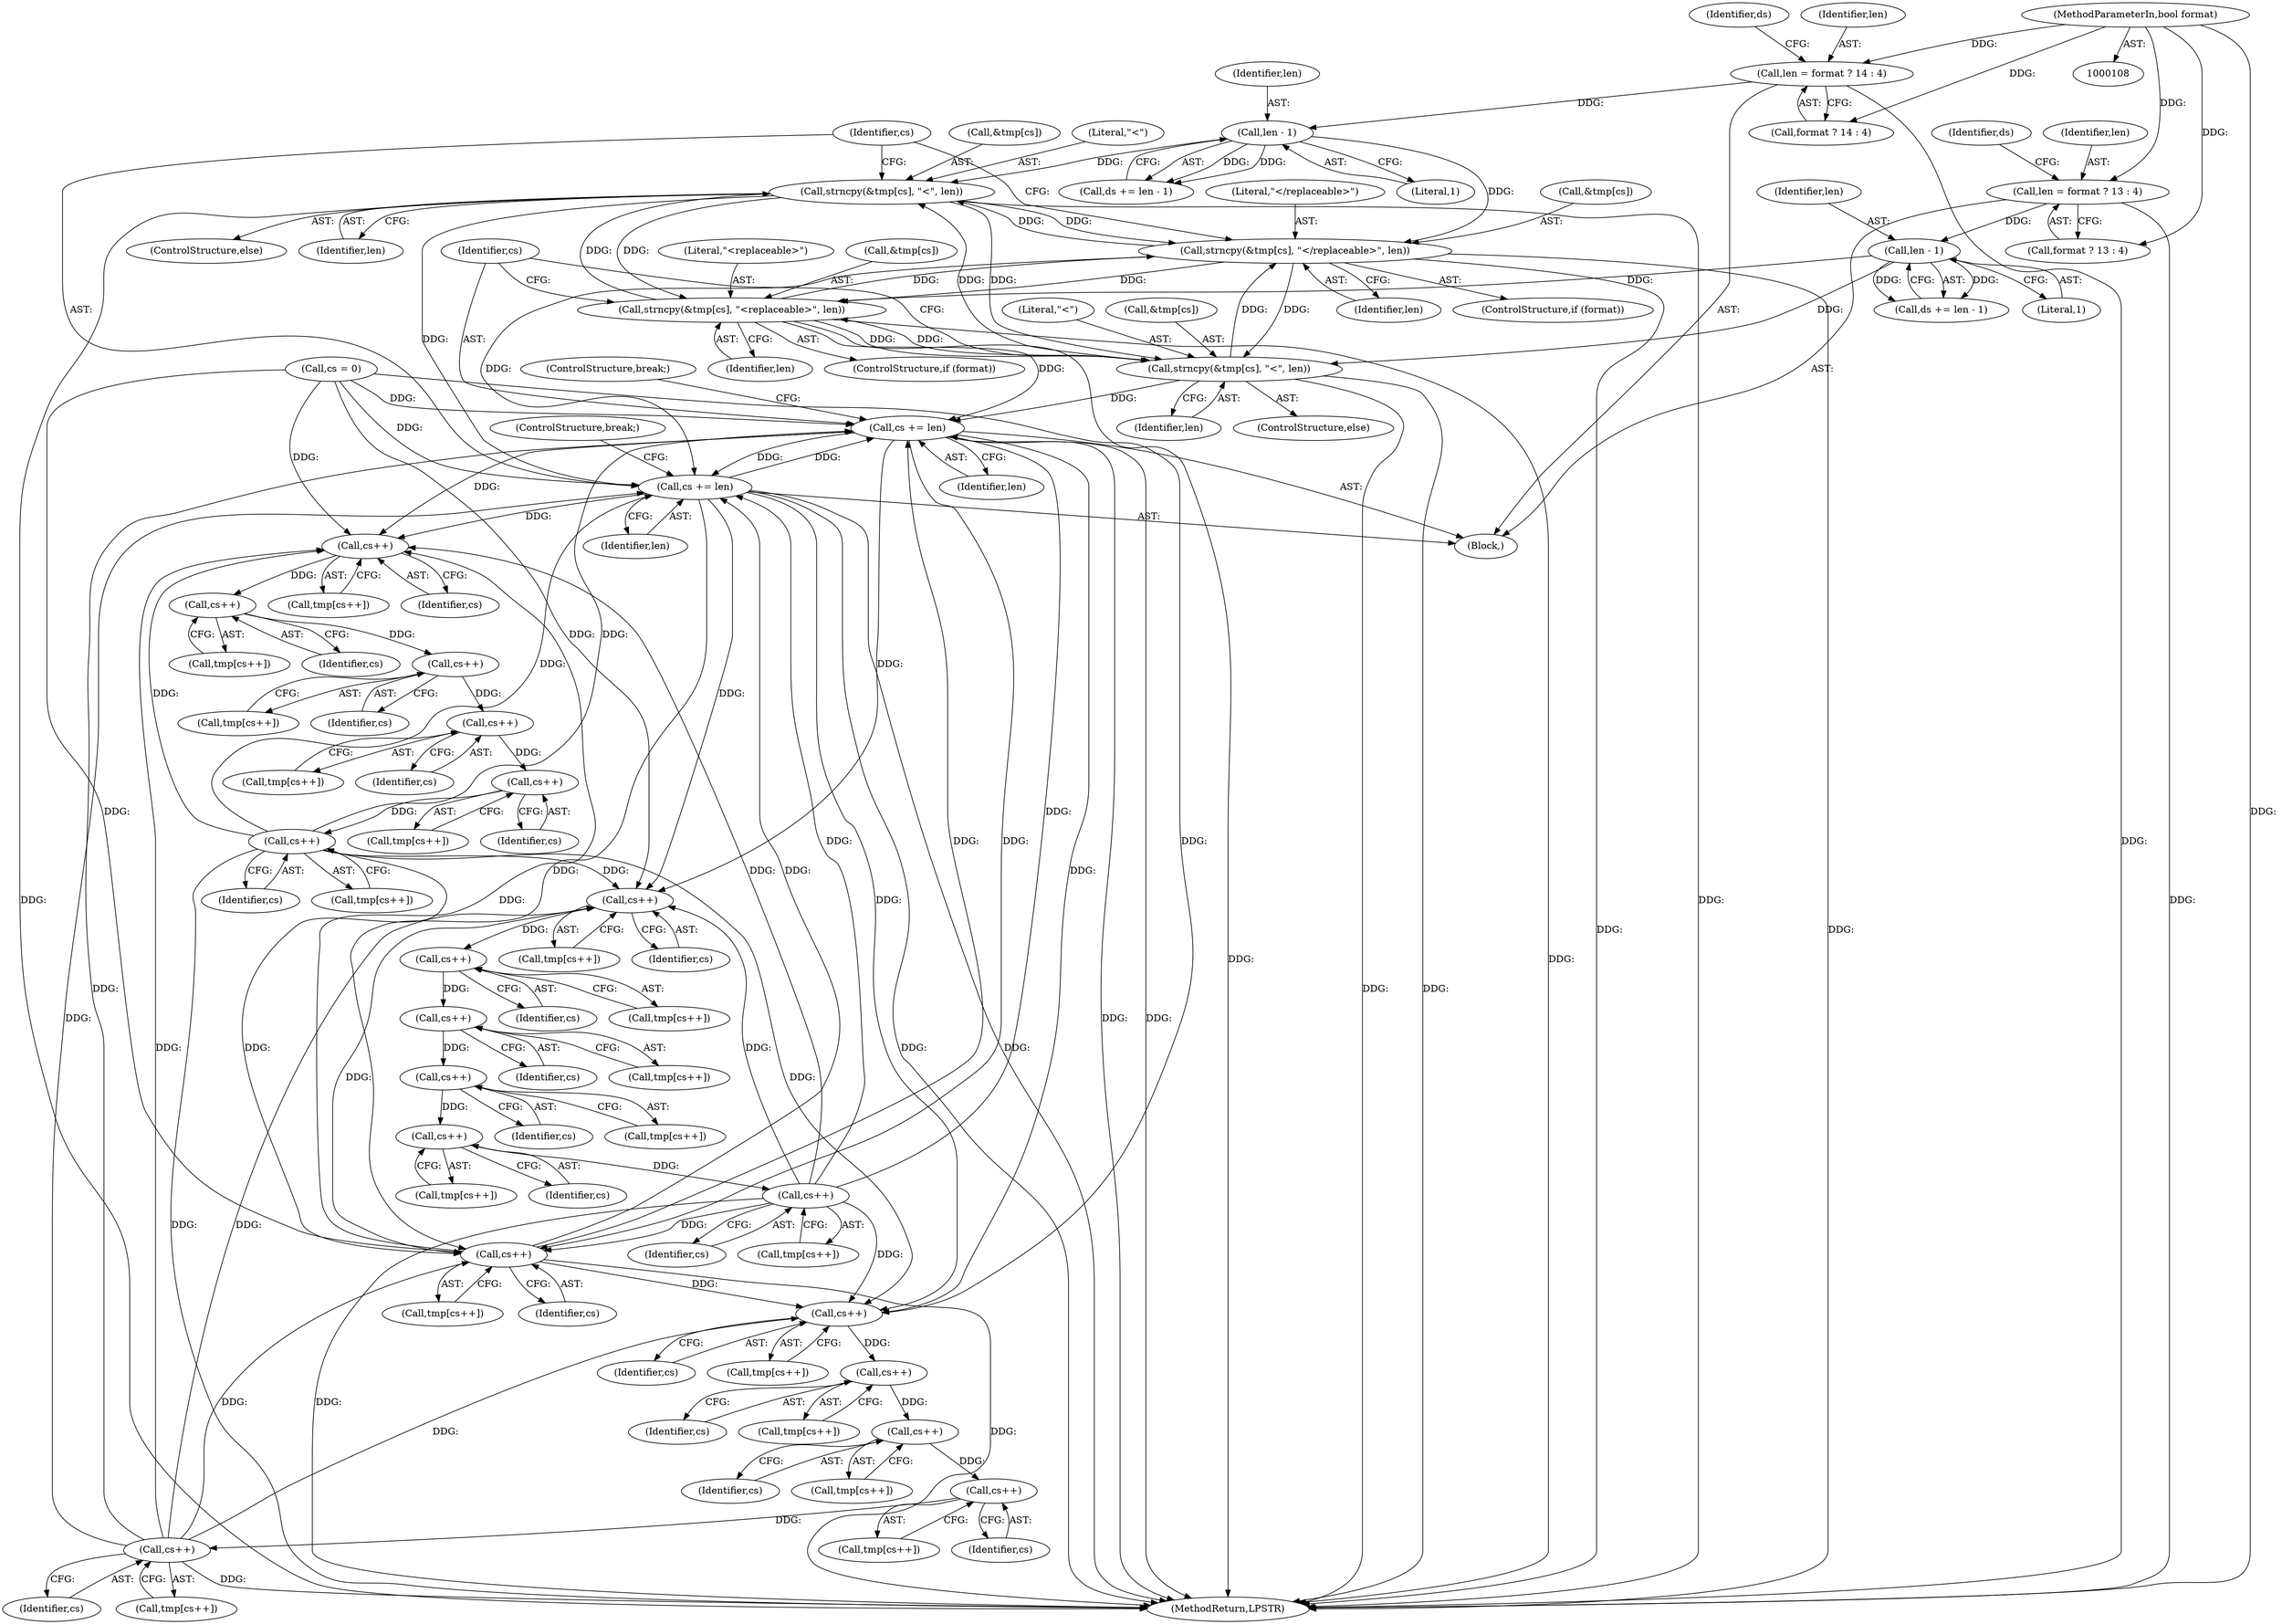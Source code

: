 digraph "0_FreeRDP_fc80ab45621bd966f70594c0b7393ec005a94007@API" {
"1000323" [label="(Call,strncpy(&tmp[cs], \"&lt;\", len))"];
"1000315" [label="(Call,strncpy(&tmp[cs], \"</replaceable>\", len))"];
"1000253" [label="(Call,strncpy(&tmp[cs], \"<replaceable>\", len))"];
"1000261" [label="(Call,strncpy(&tmp[cs], \"&lt;\", len))"];
"1000323" [label="(Call,strncpy(&tmp[cs], \"&lt;\", len))"];
"1000281" [label="(Call,len - 1)"];
"1000273" [label="(Call,len = format ? 14 : 4)"];
"1000110" [label="(MethodParameterIn,bool format)"];
"1000219" [label="(Call,len - 1)"];
"1000211" [label="(Call,len = format ? 13 : 4)"];
"1000268" [label="(Call,cs += len)"];
"1000330" [label="(Call,cs += len)"];
"1000370" [label="(Call,cs++)"];
"1000376" [label="(Call,cs++)"];
"1000382" [label="(Call,cs++)"];
"1000388" [label="(Call,cs++)"];
"1000394" [label="(Call,cs++)"];
"1000400" [label="(Call,cs++)"];
"1000440" [label="(Call,cs++)"];
"1000446" [label="(Call,cs++)"];
"1000452" [label="(Call,cs++)"];
"1000458" [label="(Call,cs++)"];
"1000464" [label="(Call,cs++)"];
"1000470" [label="(Call,cs++)"];
"1000510" [label="(Call,cs++)"];
"1000516" [label="(Call,cs++)"];
"1000522" [label="(Call,cs++)"];
"1000528" [label="(Call,cs++)"];
"1000534" [label="(Call,cs++)"];
"1000542" [label="(Call,cs++)"];
"1000283" [label="(Literal,1)"];
"1000465" [label="(Identifier,cs)"];
"1000400" [label="(Call,cs++)"];
"1000438" [label="(Call,tmp[cs++])"];
"1000388" [label="(Call,cs++)"];
"1000275" [label="(Call,format ? 14 : 4)"];
"1000279" [label="(Call,ds += len - 1)"];
"1000523" [label="(Identifier,cs)"];
"1000458" [label="(Call,cs++)"];
"1000386" [label="(Call,tmp[cs++])"];
"1000510" [label="(Call,cs++)"];
"1000213" [label="(Call,format ? 13 : 4)"];
"1000332" [label="(Identifier,len)"];
"1000260" [label="(ControlStructure,else)"];
"1000371" [label="(Identifier,cs)"];
"1000456" [label="(Call,tmp[cs++])"];
"1000450" [label="(Call,tmp[cs++])"];
"1000268" [label="(Call,cs += len)"];
"1000470" [label="(Call,cs++)"];
"1000322" [label="(ControlStructure,else)"];
"1000316" [label="(Call,&tmp[cs])"];
"1000270" [label="(Identifier,len)"];
"1000209" [label="(Block,)"];
"1000258" [label="(Literal,\"<replaceable>\")"];
"1000520" [label="(Call,tmp[cs++])"];
"1000330" [label="(Call,cs += len)"];
"1000526" [label="(Call,tmp[cs++])"];
"1000517" [label="(Identifier,cs)"];
"1000329" [label="(Identifier,len)"];
"1000542" [label="(Call,cs++)"];
"1000324" [label="(Call,&tmp[cs])"];
"1000253" [label="(Call,strncpy(&tmp[cs], \"<replaceable>\", len))"];
"1000212" [label="(Identifier,len)"];
"1000333" [label="(ControlStructure,break;)"];
"1000261" [label="(Call,strncpy(&tmp[cs], \"&lt;\", len))"];
"1000217" [label="(Call,ds += len - 1)"];
"1000392" [label="(Call,tmp[cs++])"];
"1000259" [label="(Identifier,len)"];
"1000376" [label="(Call,cs++)"];
"1000382" [label="(Call,cs++)"];
"1000323" [label="(Call,strncpy(&tmp[cs], \"&lt;\", len))"];
"1000446" [label="(Call,cs++)"];
"1000282" [label="(Identifier,len)"];
"1000511" [label="(Identifier,cs)"];
"1000543" [label="(Identifier,cs)"];
"1000444" [label="(Call,tmp[cs++])"];
"1000540" [label="(Call,tmp[cs++])"];
"1000459" [label="(Identifier,cs)"];
"1000267" [label="(Identifier,len)"];
"1000452" [label="(Call,cs++)"];
"1000440" [label="(Call,cs++)"];
"1000532" [label="(Call,tmp[cs++])"];
"1000254" [label="(Call,&tmp[cs])"];
"1000535" [label="(Identifier,cs)"];
"1000383" [label="(Identifier,cs)"];
"1000380" [label="(Call,tmp[cs++])"];
"1000557" [label="(MethodReturn,LPSTR)"];
"1000534" [label="(Call,cs++)"];
"1000447" [label="(Identifier,cs)"];
"1000377" [label="(Identifier,cs)"];
"1000110" [label="(MethodParameterIn,bool format)"];
"1000269" [label="(Identifier,cs)"];
"1000315" [label="(Call,strncpy(&tmp[cs], \"</replaceable>\", len))"];
"1000266" [label="(Literal,\"&lt;\")"];
"1000211" [label="(Call,len = format ? 13 : 4)"];
"1000441" [label="(Identifier,cs)"];
"1000374" [label="(Call,tmp[cs++])"];
"1000468" [label="(Call,tmp[cs++])"];
"1000121" [label="(Call,cs = 0)"];
"1000516" [label="(Call,cs++)"];
"1000522" [label="(Call,cs++)"];
"1000271" [label="(ControlStructure,break;)"];
"1000401" [label="(Identifier,cs)"];
"1000394" [label="(Call,cs++)"];
"1000471" [label="(Identifier,cs)"];
"1000262" [label="(Call,&tmp[cs])"];
"1000320" [label="(Literal,\"</replaceable>\")"];
"1000529" [label="(Identifier,cs)"];
"1000464" [label="(Call,cs++)"];
"1000280" [label="(Identifier,ds)"];
"1000321" [label="(Identifier,len)"];
"1000220" [label="(Identifier,len)"];
"1000313" [label="(ControlStructure,if (format))"];
"1000218" [label="(Identifier,ds)"];
"1000389" [label="(Identifier,cs)"];
"1000368" [label="(Call,tmp[cs++])"];
"1000514" [label="(Call,tmp[cs++])"];
"1000251" [label="(ControlStructure,if (format))"];
"1000508" [label="(Call,tmp[cs++])"];
"1000453" [label="(Identifier,cs)"];
"1000219" [label="(Call,len - 1)"];
"1000395" [label="(Identifier,cs)"];
"1000281" [label="(Call,len - 1)"];
"1000328" [label="(Literal,\"&lt;\")"];
"1000370" [label="(Call,cs++)"];
"1000273" [label="(Call,len = format ? 14 : 4)"];
"1000528" [label="(Call,cs++)"];
"1000221" [label="(Literal,1)"];
"1000331" [label="(Identifier,cs)"];
"1000398" [label="(Call,tmp[cs++])"];
"1000462" [label="(Call,tmp[cs++])"];
"1000274" [label="(Identifier,len)"];
"1000323" -> "1000322"  [label="AST: "];
"1000323" -> "1000329"  [label="CFG: "];
"1000324" -> "1000323"  [label="AST: "];
"1000328" -> "1000323"  [label="AST: "];
"1000329" -> "1000323"  [label="AST: "];
"1000331" -> "1000323"  [label="CFG: "];
"1000323" -> "1000557"  [label="DDG: "];
"1000323" -> "1000557"  [label="DDG: "];
"1000323" -> "1000253"  [label="DDG: "];
"1000323" -> "1000261"  [label="DDG: "];
"1000323" -> "1000315"  [label="DDG: "];
"1000315" -> "1000323"  [label="DDG: "];
"1000253" -> "1000323"  [label="DDG: "];
"1000261" -> "1000323"  [label="DDG: "];
"1000281" -> "1000323"  [label="DDG: "];
"1000323" -> "1000330"  [label="DDG: "];
"1000315" -> "1000313"  [label="AST: "];
"1000315" -> "1000321"  [label="CFG: "];
"1000316" -> "1000315"  [label="AST: "];
"1000320" -> "1000315"  [label="AST: "];
"1000321" -> "1000315"  [label="AST: "];
"1000331" -> "1000315"  [label="CFG: "];
"1000315" -> "1000557"  [label="DDG: "];
"1000315" -> "1000557"  [label="DDG: "];
"1000315" -> "1000253"  [label="DDG: "];
"1000315" -> "1000261"  [label="DDG: "];
"1000253" -> "1000315"  [label="DDG: "];
"1000261" -> "1000315"  [label="DDG: "];
"1000281" -> "1000315"  [label="DDG: "];
"1000315" -> "1000330"  [label="DDG: "];
"1000253" -> "1000251"  [label="AST: "];
"1000253" -> "1000259"  [label="CFG: "];
"1000254" -> "1000253"  [label="AST: "];
"1000258" -> "1000253"  [label="AST: "];
"1000259" -> "1000253"  [label="AST: "];
"1000269" -> "1000253"  [label="CFG: "];
"1000253" -> "1000557"  [label="DDG: "];
"1000253" -> "1000557"  [label="DDG: "];
"1000261" -> "1000253"  [label="DDG: "];
"1000219" -> "1000253"  [label="DDG: "];
"1000253" -> "1000261"  [label="DDG: "];
"1000253" -> "1000268"  [label="DDG: "];
"1000261" -> "1000260"  [label="AST: "];
"1000261" -> "1000267"  [label="CFG: "];
"1000262" -> "1000261"  [label="AST: "];
"1000266" -> "1000261"  [label="AST: "];
"1000267" -> "1000261"  [label="AST: "];
"1000269" -> "1000261"  [label="CFG: "];
"1000261" -> "1000557"  [label="DDG: "];
"1000261" -> "1000557"  [label="DDG: "];
"1000219" -> "1000261"  [label="DDG: "];
"1000261" -> "1000268"  [label="DDG: "];
"1000281" -> "1000279"  [label="AST: "];
"1000281" -> "1000283"  [label="CFG: "];
"1000282" -> "1000281"  [label="AST: "];
"1000283" -> "1000281"  [label="AST: "];
"1000279" -> "1000281"  [label="CFG: "];
"1000281" -> "1000279"  [label="DDG: "];
"1000281" -> "1000279"  [label="DDG: "];
"1000273" -> "1000281"  [label="DDG: "];
"1000273" -> "1000209"  [label="AST: "];
"1000273" -> "1000275"  [label="CFG: "];
"1000274" -> "1000273"  [label="AST: "];
"1000275" -> "1000273"  [label="AST: "];
"1000280" -> "1000273"  [label="CFG: "];
"1000273" -> "1000557"  [label="DDG: "];
"1000110" -> "1000273"  [label="DDG: "];
"1000110" -> "1000108"  [label="AST: "];
"1000110" -> "1000557"  [label="DDG: "];
"1000110" -> "1000211"  [label="DDG: "];
"1000110" -> "1000213"  [label="DDG: "];
"1000110" -> "1000275"  [label="DDG: "];
"1000219" -> "1000217"  [label="AST: "];
"1000219" -> "1000221"  [label="CFG: "];
"1000220" -> "1000219"  [label="AST: "];
"1000221" -> "1000219"  [label="AST: "];
"1000217" -> "1000219"  [label="CFG: "];
"1000219" -> "1000217"  [label="DDG: "];
"1000219" -> "1000217"  [label="DDG: "];
"1000211" -> "1000219"  [label="DDG: "];
"1000211" -> "1000209"  [label="AST: "];
"1000211" -> "1000213"  [label="CFG: "];
"1000212" -> "1000211"  [label="AST: "];
"1000213" -> "1000211"  [label="AST: "];
"1000218" -> "1000211"  [label="CFG: "];
"1000211" -> "1000557"  [label="DDG: "];
"1000268" -> "1000209"  [label="AST: "];
"1000268" -> "1000270"  [label="CFG: "];
"1000269" -> "1000268"  [label="AST: "];
"1000270" -> "1000268"  [label="AST: "];
"1000271" -> "1000268"  [label="CFG: "];
"1000268" -> "1000557"  [label="DDG: "];
"1000268" -> "1000557"  [label="DDG: "];
"1000330" -> "1000268"  [label="DDG: "];
"1000400" -> "1000268"  [label="DDG: "];
"1000542" -> "1000268"  [label="DDG: "];
"1000121" -> "1000268"  [label="DDG: "];
"1000534" -> "1000268"  [label="DDG: "];
"1000470" -> "1000268"  [label="DDG: "];
"1000268" -> "1000330"  [label="DDG: "];
"1000268" -> "1000370"  [label="DDG: "];
"1000268" -> "1000440"  [label="DDG: "];
"1000268" -> "1000510"  [label="DDG: "];
"1000268" -> "1000542"  [label="DDG: "];
"1000330" -> "1000209"  [label="AST: "];
"1000330" -> "1000332"  [label="CFG: "];
"1000331" -> "1000330"  [label="AST: "];
"1000332" -> "1000330"  [label="AST: "];
"1000333" -> "1000330"  [label="CFG: "];
"1000330" -> "1000557"  [label="DDG: "];
"1000330" -> "1000557"  [label="DDG: "];
"1000400" -> "1000330"  [label="DDG: "];
"1000542" -> "1000330"  [label="DDG: "];
"1000121" -> "1000330"  [label="DDG: "];
"1000534" -> "1000330"  [label="DDG: "];
"1000470" -> "1000330"  [label="DDG: "];
"1000330" -> "1000370"  [label="DDG: "];
"1000330" -> "1000440"  [label="DDG: "];
"1000330" -> "1000510"  [label="DDG: "];
"1000330" -> "1000542"  [label="DDG: "];
"1000370" -> "1000368"  [label="AST: "];
"1000370" -> "1000371"  [label="CFG: "];
"1000371" -> "1000370"  [label="AST: "];
"1000368" -> "1000370"  [label="CFG: "];
"1000400" -> "1000370"  [label="DDG: "];
"1000542" -> "1000370"  [label="DDG: "];
"1000121" -> "1000370"  [label="DDG: "];
"1000534" -> "1000370"  [label="DDG: "];
"1000470" -> "1000370"  [label="DDG: "];
"1000370" -> "1000376"  [label="DDG: "];
"1000376" -> "1000374"  [label="AST: "];
"1000376" -> "1000377"  [label="CFG: "];
"1000377" -> "1000376"  [label="AST: "];
"1000374" -> "1000376"  [label="CFG: "];
"1000376" -> "1000382"  [label="DDG: "];
"1000382" -> "1000380"  [label="AST: "];
"1000382" -> "1000383"  [label="CFG: "];
"1000383" -> "1000382"  [label="AST: "];
"1000380" -> "1000382"  [label="CFG: "];
"1000382" -> "1000388"  [label="DDG: "];
"1000388" -> "1000386"  [label="AST: "];
"1000388" -> "1000389"  [label="CFG: "];
"1000389" -> "1000388"  [label="AST: "];
"1000386" -> "1000388"  [label="CFG: "];
"1000388" -> "1000394"  [label="DDG: "];
"1000394" -> "1000392"  [label="AST: "];
"1000394" -> "1000395"  [label="CFG: "];
"1000395" -> "1000394"  [label="AST: "];
"1000392" -> "1000394"  [label="CFG: "];
"1000394" -> "1000400"  [label="DDG: "];
"1000400" -> "1000398"  [label="AST: "];
"1000400" -> "1000401"  [label="CFG: "];
"1000401" -> "1000400"  [label="AST: "];
"1000398" -> "1000400"  [label="CFG: "];
"1000400" -> "1000557"  [label="DDG: "];
"1000400" -> "1000440"  [label="DDG: "];
"1000400" -> "1000510"  [label="DDG: "];
"1000400" -> "1000542"  [label="DDG: "];
"1000440" -> "1000438"  [label="AST: "];
"1000440" -> "1000441"  [label="CFG: "];
"1000441" -> "1000440"  [label="AST: "];
"1000438" -> "1000440"  [label="CFG: "];
"1000542" -> "1000440"  [label="DDG: "];
"1000121" -> "1000440"  [label="DDG: "];
"1000534" -> "1000440"  [label="DDG: "];
"1000470" -> "1000440"  [label="DDG: "];
"1000440" -> "1000446"  [label="DDG: "];
"1000446" -> "1000444"  [label="AST: "];
"1000446" -> "1000447"  [label="CFG: "];
"1000447" -> "1000446"  [label="AST: "];
"1000444" -> "1000446"  [label="CFG: "];
"1000446" -> "1000452"  [label="DDG: "];
"1000452" -> "1000450"  [label="AST: "];
"1000452" -> "1000453"  [label="CFG: "];
"1000453" -> "1000452"  [label="AST: "];
"1000450" -> "1000452"  [label="CFG: "];
"1000452" -> "1000458"  [label="DDG: "];
"1000458" -> "1000456"  [label="AST: "];
"1000458" -> "1000459"  [label="CFG: "];
"1000459" -> "1000458"  [label="AST: "];
"1000456" -> "1000458"  [label="CFG: "];
"1000458" -> "1000464"  [label="DDG: "];
"1000464" -> "1000462"  [label="AST: "];
"1000464" -> "1000465"  [label="CFG: "];
"1000465" -> "1000464"  [label="AST: "];
"1000462" -> "1000464"  [label="CFG: "];
"1000464" -> "1000470"  [label="DDG: "];
"1000470" -> "1000468"  [label="AST: "];
"1000470" -> "1000471"  [label="CFG: "];
"1000471" -> "1000470"  [label="AST: "];
"1000468" -> "1000470"  [label="CFG: "];
"1000470" -> "1000557"  [label="DDG: "];
"1000470" -> "1000510"  [label="DDG: "];
"1000470" -> "1000542"  [label="DDG: "];
"1000510" -> "1000508"  [label="AST: "];
"1000510" -> "1000511"  [label="CFG: "];
"1000511" -> "1000510"  [label="AST: "];
"1000508" -> "1000510"  [label="CFG: "];
"1000542" -> "1000510"  [label="DDG: "];
"1000121" -> "1000510"  [label="DDG: "];
"1000534" -> "1000510"  [label="DDG: "];
"1000510" -> "1000516"  [label="DDG: "];
"1000516" -> "1000514"  [label="AST: "];
"1000516" -> "1000517"  [label="CFG: "];
"1000517" -> "1000516"  [label="AST: "];
"1000514" -> "1000516"  [label="CFG: "];
"1000516" -> "1000522"  [label="DDG: "];
"1000522" -> "1000520"  [label="AST: "];
"1000522" -> "1000523"  [label="CFG: "];
"1000523" -> "1000522"  [label="AST: "];
"1000520" -> "1000522"  [label="CFG: "];
"1000522" -> "1000528"  [label="DDG: "];
"1000528" -> "1000526"  [label="AST: "];
"1000528" -> "1000529"  [label="CFG: "];
"1000529" -> "1000528"  [label="AST: "];
"1000526" -> "1000528"  [label="CFG: "];
"1000528" -> "1000534"  [label="DDG: "];
"1000534" -> "1000532"  [label="AST: "];
"1000534" -> "1000535"  [label="CFG: "];
"1000535" -> "1000534"  [label="AST: "];
"1000532" -> "1000534"  [label="CFG: "];
"1000534" -> "1000557"  [label="DDG: "];
"1000534" -> "1000542"  [label="DDG: "];
"1000542" -> "1000540"  [label="AST: "];
"1000542" -> "1000543"  [label="CFG: "];
"1000543" -> "1000542"  [label="AST: "];
"1000540" -> "1000542"  [label="CFG: "];
"1000542" -> "1000557"  [label="DDG: "];
"1000121" -> "1000542"  [label="DDG: "];
}

